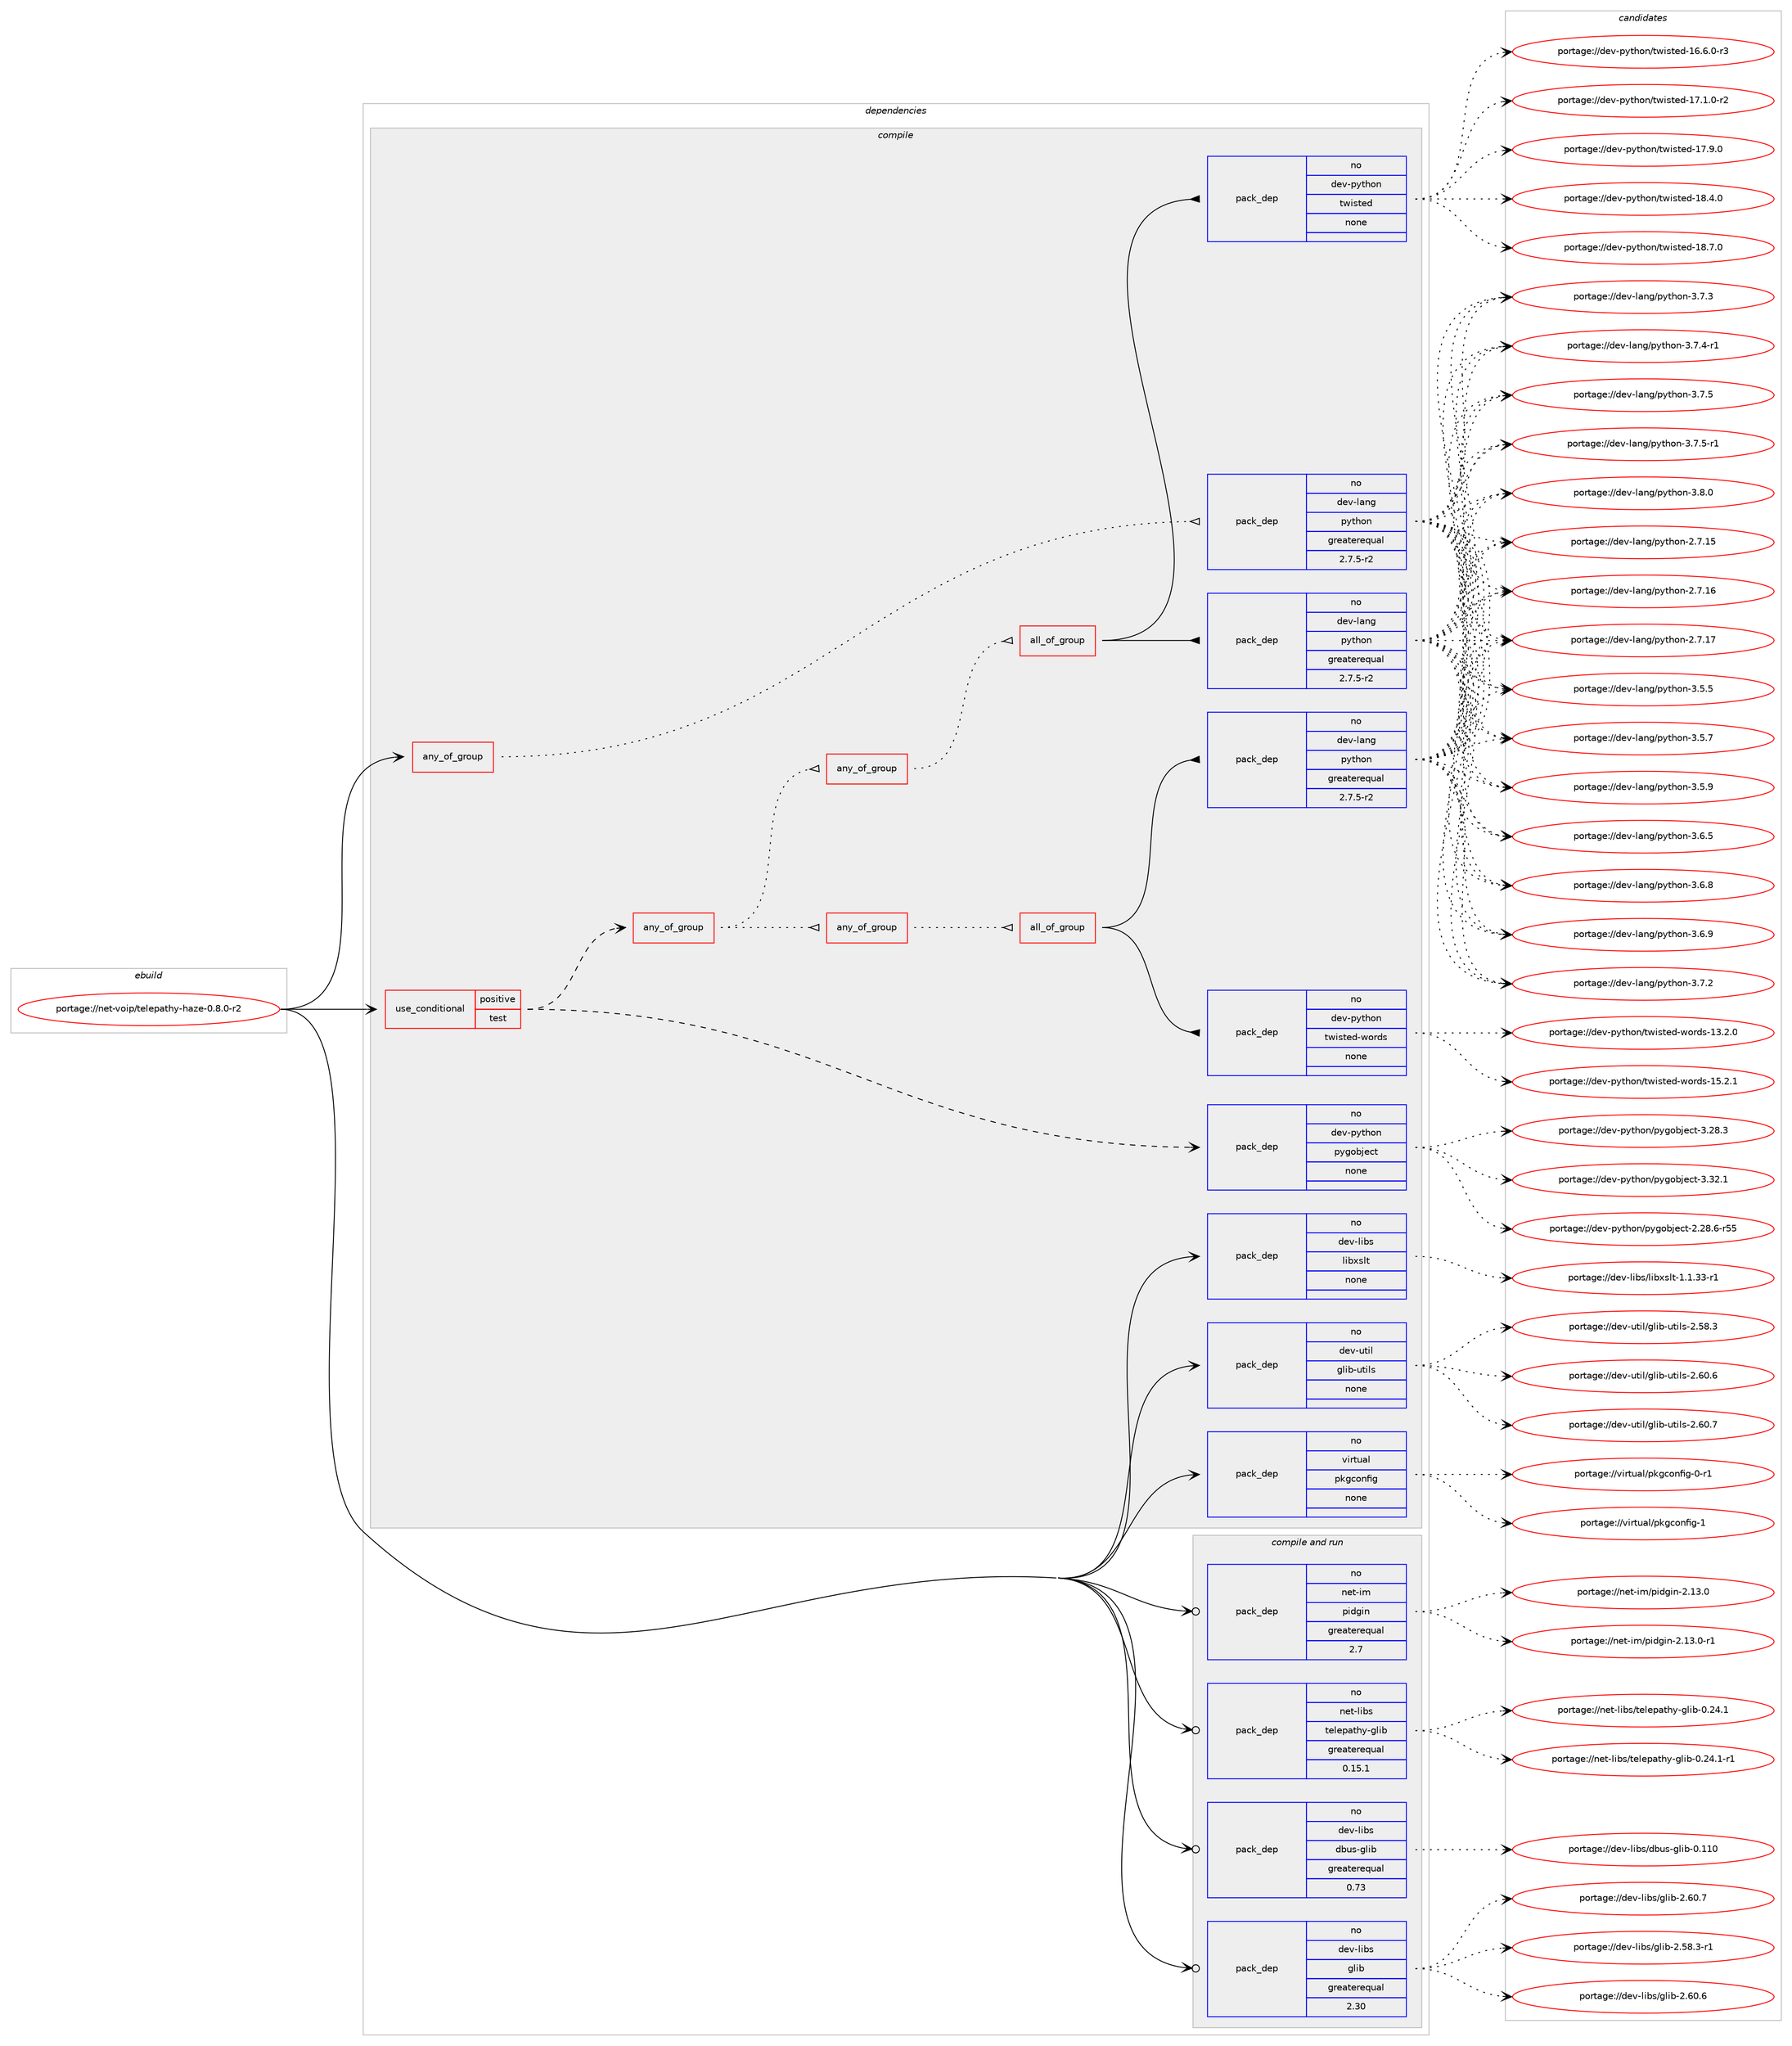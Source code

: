 digraph prolog {

# *************
# Graph options
# *************

newrank=true;
concentrate=true;
compound=true;
graph [rankdir=LR,fontname=Helvetica,fontsize=10,ranksep=1.5];#, ranksep=2.5, nodesep=0.2];
edge  [arrowhead=vee];
node  [fontname=Helvetica,fontsize=10];

# **********
# The ebuild
# **********

subgraph cluster_leftcol {
color=gray;
rank=same;
label=<<i>ebuild</i>>;
id [label="portage://net-voip/telepathy-haze-0.8.0-r2", color=red, width=4, href="../net-voip/telepathy-haze-0.8.0-r2.svg"];
}

# ****************
# The dependencies
# ****************

subgraph cluster_midcol {
color=gray;
label=<<i>dependencies</i>>;
subgraph cluster_compile {
fillcolor="#eeeeee";
style=filled;
label=<<i>compile</i>>;
subgraph any6162 {
dependency375421 [label=<<TABLE BORDER="0" CELLBORDER="1" CELLSPACING="0" CELLPADDING="4"><TR><TD CELLPADDING="10">any_of_group</TD></TR></TABLE>>, shape=none, color=red];subgraph pack275178 {
dependency375422 [label=<<TABLE BORDER="0" CELLBORDER="1" CELLSPACING="0" CELLPADDING="4" WIDTH="220"><TR><TD ROWSPAN="6" CELLPADDING="30">pack_dep</TD></TR><TR><TD WIDTH="110">no</TD></TR><TR><TD>dev-lang</TD></TR><TR><TD>python</TD></TR><TR><TD>greaterequal</TD></TR><TR><TD>2.7.5-r2</TD></TR></TABLE>>, shape=none, color=blue];
}
dependency375421:e -> dependency375422:w [weight=20,style="dotted",arrowhead="oinv"];
}
id:e -> dependency375421:w [weight=20,style="solid",arrowhead="vee"];
subgraph cond93886 {
dependency375423 [label=<<TABLE BORDER="0" CELLBORDER="1" CELLSPACING="0" CELLPADDING="4"><TR><TD ROWSPAN="3" CELLPADDING="10">use_conditional</TD></TR><TR><TD>positive</TD></TR><TR><TD>test</TD></TR></TABLE>>, shape=none, color=red];
subgraph pack275179 {
dependency375424 [label=<<TABLE BORDER="0" CELLBORDER="1" CELLSPACING="0" CELLPADDING="4" WIDTH="220"><TR><TD ROWSPAN="6" CELLPADDING="30">pack_dep</TD></TR><TR><TD WIDTH="110">no</TD></TR><TR><TD>dev-python</TD></TR><TR><TD>pygobject</TD></TR><TR><TD>none</TD></TR><TR><TD></TD></TR></TABLE>>, shape=none, color=blue];
}
dependency375423:e -> dependency375424:w [weight=20,style="dashed",arrowhead="vee"];
subgraph any6163 {
dependency375425 [label=<<TABLE BORDER="0" CELLBORDER="1" CELLSPACING="0" CELLPADDING="4"><TR><TD CELLPADDING="10">any_of_group</TD></TR></TABLE>>, shape=none, color=red];subgraph any6164 {
dependency375426 [label=<<TABLE BORDER="0" CELLBORDER="1" CELLSPACING="0" CELLPADDING="4"><TR><TD CELLPADDING="10">any_of_group</TD></TR></TABLE>>, shape=none, color=red];subgraph all198 {
dependency375427 [label=<<TABLE BORDER="0" CELLBORDER="1" CELLSPACING="0" CELLPADDING="4"><TR><TD CELLPADDING="10">all_of_group</TD></TR></TABLE>>, shape=none, color=red];subgraph pack275180 {
dependency375428 [label=<<TABLE BORDER="0" CELLBORDER="1" CELLSPACING="0" CELLPADDING="4" WIDTH="220"><TR><TD ROWSPAN="6" CELLPADDING="30">pack_dep</TD></TR><TR><TD WIDTH="110">no</TD></TR><TR><TD>dev-lang</TD></TR><TR><TD>python</TD></TR><TR><TD>greaterequal</TD></TR><TR><TD>2.7.5-r2</TD></TR></TABLE>>, shape=none, color=blue];
}
dependency375427:e -> dependency375428:w [weight=20,style="solid",arrowhead="inv"];
subgraph pack275181 {
dependency375429 [label=<<TABLE BORDER="0" CELLBORDER="1" CELLSPACING="0" CELLPADDING="4" WIDTH="220"><TR><TD ROWSPAN="6" CELLPADDING="30">pack_dep</TD></TR><TR><TD WIDTH="110">no</TD></TR><TR><TD>dev-python</TD></TR><TR><TD>twisted</TD></TR><TR><TD>none</TD></TR><TR><TD></TD></TR></TABLE>>, shape=none, color=blue];
}
dependency375427:e -> dependency375429:w [weight=20,style="solid",arrowhead="inv"];
}
dependency375426:e -> dependency375427:w [weight=20,style="dotted",arrowhead="oinv"];
}
dependency375425:e -> dependency375426:w [weight=20,style="dotted",arrowhead="oinv"];
subgraph any6165 {
dependency375430 [label=<<TABLE BORDER="0" CELLBORDER="1" CELLSPACING="0" CELLPADDING="4"><TR><TD CELLPADDING="10">any_of_group</TD></TR></TABLE>>, shape=none, color=red];subgraph all199 {
dependency375431 [label=<<TABLE BORDER="0" CELLBORDER="1" CELLSPACING="0" CELLPADDING="4"><TR><TD CELLPADDING="10">all_of_group</TD></TR></TABLE>>, shape=none, color=red];subgraph pack275182 {
dependency375432 [label=<<TABLE BORDER="0" CELLBORDER="1" CELLSPACING="0" CELLPADDING="4" WIDTH="220"><TR><TD ROWSPAN="6" CELLPADDING="30">pack_dep</TD></TR><TR><TD WIDTH="110">no</TD></TR><TR><TD>dev-lang</TD></TR><TR><TD>python</TD></TR><TR><TD>greaterequal</TD></TR><TR><TD>2.7.5-r2</TD></TR></TABLE>>, shape=none, color=blue];
}
dependency375431:e -> dependency375432:w [weight=20,style="solid",arrowhead="inv"];
subgraph pack275183 {
dependency375433 [label=<<TABLE BORDER="0" CELLBORDER="1" CELLSPACING="0" CELLPADDING="4" WIDTH="220"><TR><TD ROWSPAN="6" CELLPADDING="30">pack_dep</TD></TR><TR><TD WIDTH="110">no</TD></TR><TR><TD>dev-python</TD></TR><TR><TD>twisted-words</TD></TR><TR><TD>none</TD></TR><TR><TD></TD></TR></TABLE>>, shape=none, color=blue];
}
dependency375431:e -> dependency375433:w [weight=20,style="solid",arrowhead="inv"];
}
dependency375430:e -> dependency375431:w [weight=20,style="dotted",arrowhead="oinv"];
}
dependency375425:e -> dependency375430:w [weight=20,style="dotted",arrowhead="oinv"];
}
dependency375423:e -> dependency375425:w [weight=20,style="dashed",arrowhead="vee"];
}
id:e -> dependency375423:w [weight=20,style="solid",arrowhead="vee"];
subgraph pack275184 {
dependency375434 [label=<<TABLE BORDER="0" CELLBORDER="1" CELLSPACING="0" CELLPADDING="4" WIDTH="220"><TR><TD ROWSPAN="6" CELLPADDING="30">pack_dep</TD></TR><TR><TD WIDTH="110">no</TD></TR><TR><TD>dev-libs</TD></TR><TR><TD>libxslt</TD></TR><TR><TD>none</TD></TR><TR><TD></TD></TR></TABLE>>, shape=none, color=blue];
}
id:e -> dependency375434:w [weight=20,style="solid",arrowhead="vee"];
subgraph pack275185 {
dependency375435 [label=<<TABLE BORDER="0" CELLBORDER="1" CELLSPACING="0" CELLPADDING="4" WIDTH="220"><TR><TD ROWSPAN="6" CELLPADDING="30">pack_dep</TD></TR><TR><TD WIDTH="110">no</TD></TR><TR><TD>dev-util</TD></TR><TR><TD>glib-utils</TD></TR><TR><TD>none</TD></TR><TR><TD></TD></TR></TABLE>>, shape=none, color=blue];
}
id:e -> dependency375435:w [weight=20,style="solid",arrowhead="vee"];
subgraph pack275186 {
dependency375436 [label=<<TABLE BORDER="0" CELLBORDER="1" CELLSPACING="0" CELLPADDING="4" WIDTH="220"><TR><TD ROWSPAN="6" CELLPADDING="30">pack_dep</TD></TR><TR><TD WIDTH="110">no</TD></TR><TR><TD>virtual</TD></TR><TR><TD>pkgconfig</TD></TR><TR><TD>none</TD></TR><TR><TD></TD></TR></TABLE>>, shape=none, color=blue];
}
id:e -> dependency375436:w [weight=20,style="solid",arrowhead="vee"];
}
subgraph cluster_compileandrun {
fillcolor="#eeeeee";
style=filled;
label=<<i>compile and run</i>>;
subgraph pack275187 {
dependency375437 [label=<<TABLE BORDER="0" CELLBORDER="1" CELLSPACING="0" CELLPADDING="4" WIDTH="220"><TR><TD ROWSPAN="6" CELLPADDING="30">pack_dep</TD></TR><TR><TD WIDTH="110">no</TD></TR><TR><TD>dev-libs</TD></TR><TR><TD>dbus-glib</TD></TR><TR><TD>greaterequal</TD></TR><TR><TD>0.73</TD></TR></TABLE>>, shape=none, color=blue];
}
id:e -> dependency375437:w [weight=20,style="solid",arrowhead="odotvee"];
subgraph pack275188 {
dependency375438 [label=<<TABLE BORDER="0" CELLBORDER="1" CELLSPACING="0" CELLPADDING="4" WIDTH="220"><TR><TD ROWSPAN="6" CELLPADDING="30">pack_dep</TD></TR><TR><TD WIDTH="110">no</TD></TR><TR><TD>dev-libs</TD></TR><TR><TD>glib</TD></TR><TR><TD>greaterequal</TD></TR><TR><TD>2.30</TD></TR></TABLE>>, shape=none, color=blue];
}
id:e -> dependency375438:w [weight=20,style="solid",arrowhead="odotvee"];
subgraph pack275189 {
dependency375439 [label=<<TABLE BORDER="0" CELLBORDER="1" CELLSPACING="0" CELLPADDING="4" WIDTH="220"><TR><TD ROWSPAN="6" CELLPADDING="30">pack_dep</TD></TR><TR><TD WIDTH="110">no</TD></TR><TR><TD>net-im</TD></TR><TR><TD>pidgin</TD></TR><TR><TD>greaterequal</TD></TR><TR><TD>2.7</TD></TR></TABLE>>, shape=none, color=blue];
}
id:e -> dependency375439:w [weight=20,style="solid",arrowhead="odotvee"];
subgraph pack275190 {
dependency375440 [label=<<TABLE BORDER="0" CELLBORDER="1" CELLSPACING="0" CELLPADDING="4" WIDTH="220"><TR><TD ROWSPAN="6" CELLPADDING="30">pack_dep</TD></TR><TR><TD WIDTH="110">no</TD></TR><TR><TD>net-libs</TD></TR><TR><TD>telepathy-glib</TD></TR><TR><TD>greaterequal</TD></TR><TR><TD>0.15.1</TD></TR></TABLE>>, shape=none, color=blue];
}
id:e -> dependency375440:w [weight=20,style="solid",arrowhead="odotvee"];
}
subgraph cluster_run {
fillcolor="#eeeeee";
style=filled;
label=<<i>run</i>>;
}
}

# **************
# The candidates
# **************

subgraph cluster_choices {
rank=same;
color=gray;
label=<<i>candidates</i>>;

subgraph choice275178 {
color=black;
nodesep=1;
choiceportage10010111845108971101034711212111610411111045504655464953 [label="portage://dev-lang/python-2.7.15", color=red, width=4,href="../dev-lang/python-2.7.15.svg"];
choiceportage10010111845108971101034711212111610411111045504655464954 [label="portage://dev-lang/python-2.7.16", color=red, width=4,href="../dev-lang/python-2.7.16.svg"];
choiceportage10010111845108971101034711212111610411111045504655464955 [label="portage://dev-lang/python-2.7.17", color=red, width=4,href="../dev-lang/python-2.7.17.svg"];
choiceportage100101118451089711010347112121116104111110455146534653 [label="portage://dev-lang/python-3.5.5", color=red, width=4,href="../dev-lang/python-3.5.5.svg"];
choiceportage100101118451089711010347112121116104111110455146534655 [label="portage://dev-lang/python-3.5.7", color=red, width=4,href="../dev-lang/python-3.5.7.svg"];
choiceportage100101118451089711010347112121116104111110455146534657 [label="portage://dev-lang/python-3.5.9", color=red, width=4,href="../dev-lang/python-3.5.9.svg"];
choiceportage100101118451089711010347112121116104111110455146544653 [label="portage://dev-lang/python-3.6.5", color=red, width=4,href="../dev-lang/python-3.6.5.svg"];
choiceportage100101118451089711010347112121116104111110455146544656 [label="portage://dev-lang/python-3.6.8", color=red, width=4,href="../dev-lang/python-3.6.8.svg"];
choiceportage100101118451089711010347112121116104111110455146544657 [label="portage://dev-lang/python-3.6.9", color=red, width=4,href="../dev-lang/python-3.6.9.svg"];
choiceportage100101118451089711010347112121116104111110455146554650 [label="portage://dev-lang/python-3.7.2", color=red, width=4,href="../dev-lang/python-3.7.2.svg"];
choiceportage100101118451089711010347112121116104111110455146554651 [label="portage://dev-lang/python-3.7.3", color=red, width=4,href="../dev-lang/python-3.7.3.svg"];
choiceportage1001011184510897110103471121211161041111104551465546524511449 [label="portage://dev-lang/python-3.7.4-r1", color=red, width=4,href="../dev-lang/python-3.7.4-r1.svg"];
choiceportage100101118451089711010347112121116104111110455146554653 [label="portage://dev-lang/python-3.7.5", color=red, width=4,href="../dev-lang/python-3.7.5.svg"];
choiceportage1001011184510897110103471121211161041111104551465546534511449 [label="portage://dev-lang/python-3.7.5-r1", color=red, width=4,href="../dev-lang/python-3.7.5-r1.svg"];
choiceportage100101118451089711010347112121116104111110455146564648 [label="portage://dev-lang/python-3.8.0", color=red, width=4,href="../dev-lang/python-3.8.0.svg"];
dependency375422:e -> choiceportage10010111845108971101034711212111610411111045504655464953:w [style=dotted,weight="100"];
dependency375422:e -> choiceportage10010111845108971101034711212111610411111045504655464954:w [style=dotted,weight="100"];
dependency375422:e -> choiceportage10010111845108971101034711212111610411111045504655464955:w [style=dotted,weight="100"];
dependency375422:e -> choiceportage100101118451089711010347112121116104111110455146534653:w [style=dotted,weight="100"];
dependency375422:e -> choiceportage100101118451089711010347112121116104111110455146534655:w [style=dotted,weight="100"];
dependency375422:e -> choiceportage100101118451089711010347112121116104111110455146534657:w [style=dotted,weight="100"];
dependency375422:e -> choiceportage100101118451089711010347112121116104111110455146544653:w [style=dotted,weight="100"];
dependency375422:e -> choiceportage100101118451089711010347112121116104111110455146544656:w [style=dotted,weight="100"];
dependency375422:e -> choiceportage100101118451089711010347112121116104111110455146544657:w [style=dotted,weight="100"];
dependency375422:e -> choiceportage100101118451089711010347112121116104111110455146554650:w [style=dotted,weight="100"];
dependency375422:e -> choiceportage100101118451089711010347112121116104111110455146554651:w [style=dotted,weight="100"];
dependency375422:e -> choiceportage1001011184510897110103471121211161041111104551465546524511449:w [style=dotted,weight="100"];
dependency375422:e -> choiceportage100101118451089711010347112121116104111110455146554653:w [style=dotted,weight="100"];
dependency375422:e -> choiceportage1001011184510897110103471121211161041111104551465546534511449:w [style=dotted,weight="100"];
dependency375422:e -> choiceportage100101118451089711010347112121116104111110455146564648:w [style=dotted,weight="100"];
}
subgraph choice275179 {
color=black;
nodesep=1;
choiceportage1001011184511212111610411111047112121103111981061019911645504650564654451145353 [label="portage://dev-python/pygobject-2.28.6-r55", color=red, width=4,href="../dev-python/pygobject-2.28.6-r55.svg"];
choiceportage1001011184511212111610411111047112121103111981061019911645514650564651 [label="portage://dev-python/pygobject-3.28.3", color=red, width=4,href="../dev-python/pygobject-3.28.3.svg"];
choiceportage1001011184511212111610411111047112121103111981061019911645514651504649 [label="portage://dev-python/pygobject-3.32.1", color=red, width=4,href="../dev-python/pygobject-3.32.1.svg"];
dependency375424:e -> choiceportage1001011184511212111610411111047112121103111981061019911645504650564654451145353:w [style=dotted,weight="100"];
dependency375424:e -> choiceportage1001011184511212111610411111047112121103111981061019911645514650564651:w [style=dotted,weight="100"];
dependency375424:e -> choiceportage1001011184511212111610411111047112121103111981061019911645514651504649:w [style=dotted,weight="100"];
}
subgraph choice275180 {
color=black;
nodesep=1;
choiceportage10010111845108971101034711212111610411111045504655464953 [label="portage://dev-lang/python-2.7.15", color=red, width=4,href="../dev-lang/python-2.7.15.svg"];
choiceportage10010111845108971101034711212111610411111045504655464954 [label="portage://dev-lang/python-2.7.16", color=red, width=4,href="../dev-lang/python-2.7.16.svg"];
choiceportage10010111845108971101034711212111610411111045504655464955 [label="portage://dev-lang/python-2.7.17", color=red, width=4,href="../dev-lang/python-2.7.17.svg"];
choiceportage100101118451089711010347112121116104111110455146534653 [label="portage://dev-lang/python-3.5.5", color=red, width=4,href="../dev-lang/python-3.5.5.svg"];
choiceportage100101118451089711010347112121116104111110455146534655 [label="portage://dev-lang/python-3.5.7", color=red, width=4,href="../dev-lang/python-3.5.7.svg"];
choiceportage100101118451089711010347112121116104111110455146534657 [label="portage://dev-lang/python-3.5.9", color=red, width=4,href="../dev-lang/python-3.5.9.svg"];
choiceportage100101118451089711010347112121116104111110455146544653 [label="portage://dev-lang/python-3.6.5", color=red, width=4,href="../dev-lang/python-3.6.5.svg"];
choiceportage100101118451089711010347112121116104111110455146544656 [label="portage://dev-lang/python-3.6.8", color=red, width=4,href="../dev-lang/python-3.6.8.svg"];
choiceportage100101118451089711010347112121116104111110455146544657 [label="portage://dev-lang/python-3.6.9", color=red, width=4,href="../dev-lang/python-3.6.9.svg"];
choiceportage100101118451089711010347112121116104111110455146554650 [label="portage://dev-lang/python-3.7.2", color=red, width=4,href="../dev-lang/python-3.7.2.svg"];
choiceportage100101118451089711010347112121116104111110455146554651 [label="portage://dev-lang/python-3.7.3", color=red, width=4,href="../dev-lang/python-3.7.3.svg"];
choiceportage1001011184510897110103471121211161041111104551465546524511449 [label="portage://dev-lang/python-3.7.4-r1", color=red, width=4,href="../dev-lang/python-3.7.4-r1.svg"];
choiceportage100101118451089711010347112121116104111110455146554653 [label="portage://dev-lang/python-3.7.5", color=red, width=4,href="../dev-lang/python-3.7.5.svg"];
choiceportage1001011184510897110103471121211161041111104551465546534511449 [label="portage://dev-lang/python-3.7.5-r1", color=red, width=4,href="../dev-lang/python-3.7.5-r1.svg"];
choiceportage100101118451089711010347112121116104111110455146564648 [label="portage://dev-lang/python-3.8.0", color=red, width=4,href="../dev-lang/python-3.8.0.svg"];
dependency375428:e -> choiceportage10010111845108971101034711212111610411111045504655464953:w [style=dotted,weight="100"];
dependency375428:e -> choiceportage10010111845108971101034711212111610411111045504655464954:w [style=dotted,weight="100"];
dependency375428:e -> choiceportage10010111845108971101034711212111610411111045504655464955:w [style=dotted,weight="100"];
dependency375428:e -> choiceportage100101118451089711010347112121116104111110455146534653:w [style=dotted,weight="100"];
dependency375428:e -> choiceportage100101118451089711010347112121116104111110455146534655:w [style=dotted,weight="100"];
dependency375428:e -> choiceportage100101118451089711010347112121116104111110455146534657:w [style=dotted,weight="100"];
dependency375428:e -> choiceportage100101118451089711010347112121116104111110455146544653:w [style=dotted,weight="100"];
dependency375428:e -> choiceportage100101118451089711010347112121116104111110455146544656:w [style=dotted,weight="100"];
dependency375428:e -> choiceportage100101118451089711010347112121116104111110455146544657:w [style=dotted,weight="100"];
dependency375428:e -> choiceportage100101118451089711010347112121116104111110455146554650:w [style=dotted,weight="100"];
dependency375428:e -> choiceportage100101118451089711010347112121116104111110455146554651:w [style=dotted,weight="100"];
dependency375428:e -> choiceportage1001011184510897110103471121211161041111104551465546524511449:w [style=dotted,weight="100"];
dependency375428:e -> choiceportage100101118451089711010347112121116104111110455146554653:w [style=dotted,weight="100"];
dependency375428:e -> choiceportage1001011184510897110103471121211161041111104551465546534511449:w [style=dotted,weight="100"];
dependency375428:e -> choiceportage100101118451089711010347112121116104111110455146564648:w [style=dotted,weight="100"];
}
subgraph choice275181 {
color=black;
nodesep=1;
choiceportage1001011184511212111610411111047116119105115116101100454954465446484511451 [label="portage://dev-python/twisted-16.6.0-r3", color=red, width=4,href="../dev-python/twisted-16.6.0-r3.svg"];
choiceportage1001011184511212111610411111047116119105115116101100454955464946484511450 [label="portage://dev-python/twisted-17.1.0-r2", color=red, width=4,href="../dev-python/twisted-17.1.0-r2.svg"];
choiceportage100101118451121211161041111104711611910511511610110045495546574648 [label="portage://dev-python/twisted-17.9.0", color=red, width=4,href="../dev-python/twisted-17.9.0.svg"];
choiceportage100101118451121211161041111104711611910511511610110045495646524648 [label="portage://dev-python/twisted-18.4.0", color=red, width=4,href="../dev-python/twisted-18.4.0.svg"];
choiceportage100101118451121211161041111104711611910511511610110045495646554648 [label="portage://dev-python/twisted-18.7.0", color=red, width=4,href="../dev-python/twisted-18.7.0.svg"];
dependency375429:e -> choiceportage1001011184511212111610411111047116119105115116101100454954465446484511451:w [style=dotted,weight="100"];
dependency375429:e -> choiceportage1001011184511212111610411111047116119105115116101100454955464946484511450:w [style=dotted,weight="100"];
dependency375429:e -> choiceportage100101118451121211161041111104711611910511511610110045495546574648:w [style=dotted,weight="100"];
dependency375429:e -> choiceportage100101118451121211161041111104711611910511511610110045495646524648:w [style=dotted,weight="100"];
dependency375429:e -> choiceportage100101118451121211161041111104711611910511511610110045495646554648:w [style=dotted,weight="100"];
}
subgraph choice275182 {
color=black;
nodesep=1;
choiceportage10010111845108971101034711212111610411111045504655464953 [label="portage://dev-lang/python-2.7.15", color=red, width=4,href="../dev-lang/python-2.7.15.svg"];
choiceportage10010111845108971101034711212111610411111045504655464954 [label="portage://dev-lang/python-2.7.16", color=red, width=4,href="../dev-lang/python-2.7.16.svg"];
choiceportage10010111845108971101034711212111610411111045504655464955 [label="portage://dev-lang/python-2.7.17", color=red, width=4,href="../dev-lang/python-2.7.17.svg"];
choiceportage100101118451089711010347112121116104111110455146534653 [label="portage://dev-lang/python-3.5.5", color=red, width=4,href="../dev-lang/python-3.5.5.svg"];
choiceportage100101118451089711010347112121116104111110455146534655 [label="portage://dev-lang/python-3.5.7", color=red, width=4,href="../dev-lang/python-3.5.7.svg"];
choiceportage100101118451089711010347112121116104111110455146534657 [label="portage://dev-lang/python-3.5.9", color=red, width=4,href="../dev-lang/python-3.5.9.svg"];
choiceportage100101118451089711010347112121116104111110455146544653 [label="portage://dev-lang/python-3.6.5", color=red, width=4,href="../dev-lang/python-3.6.5.svg"];
choiceportage100101118451089711010347112121116104111110455146544656 [label="portage://dev-lang/python-3.6.8", color=red, width=4,href="../dev-lang/python-3.6.8.svg"];
choiceportage100101118451089711010347112121116104111110455146544657 [label="portage://dev-lang/python-3.6.9", color=red, width=4,href="../dev-lang/python-3.6.9.svg"];
choiceportage100101118451089711010347112121116104111110455146554650 [label="portage://dev-lang/python-3.7.2", color=red, width=4,href="../dev-lang/python-3.7.2.svg"];
choiceportage100101118451089711010347112121116104111110455146554651 [label="portage://dev-lang/python-3.7.3", color=red, width=4,href="../dev-lang/python-3.7.3.svg"];
choiceportage1001011184510897110103471121211161041111104551465546524511449 [label="portage://dev-lang/python-3.7.4-r1", color=red, width=4,href="../dev-lang/python-3.7.4-r1.svg"];
choiceportage100101118451089711010347112121116104111110455146554653 [label="portage://dev-lang/python-3.7.5", color=red, width=4,href="../dev-lang/python-3.7.5.svg"];
choiceportage1001011184510897110103471121211161041111104551465546534511449 [label="portage://dev-lang/python-3.7.5-r1", color=red, width=4,href="../dev-lang/python-3.7.5-r1.svg"];
choiceportage100101118451089711010347112121116104111110455146564648 [label="portage://dev-lang/python-3.8.0", color=red, width=4,href="../dev-lang/python-3.8.0.svg"];
dependency375432:e -> choiceportage10010111845108971101034711212111610411111045504655464953:w [style=dotted,weight="100"];
dependency375432:e -> choiceportage10010111845108971101034711212111610411111045504655464954:w [style=dotted,weight="100"];
dependency375432:e -> choiceportage10010111845108971101034711212111610411111045504655464955:w [style=dotted,weight="100"];
dependency375432:e -> choiceportage100101118451089711010347112121116104111110455146534653:w [style=dotted,weight="100"];
dependency375432:e -> choiceportage100101118451089711010347112121116104111110455146534655:w [style=dotted,weight="100"];
dependency375432:e -> choiceportage100101118451089711010347112121116104111110455146534657:w [style=dotted,weight="100"];
dependency375432:e -> choiceportage100101118451089711010347112121116104111110455146544653:w [style=dotted,weight="100"];
dependency375432:e -> choiceportage100101118451089711010347112121116104111110455146544656:w [style=dotted,weight="100"];
dependency375432:e -> choiceportage100101118451089711010347112121116104111110455146544657:w [style=dotted,weight="100"];
dependency375432:e -> choiceportage100101118451089711010347112121116104111110455146554650:w [style=dotted,weight="100"];
dependency375432:e -> choiceportage100101118451089711010347112121116104111110455146554651:w [style=dotted,weight="100"];
dependency375432:e -> choiceportage1001011184510897110103471121211161041111104551465546524511449:w [style=dotted,weight="100"];
dependency375432:e -> choiceportage100101118451089711010347112121116104111110455146554653:w [style=dotted,weight="100"];
dependency375432:e -> choiceportage1001011184510897110103471121211161041111104551465546534511449:w [style=dotted,weight="100"];
dependency375432:e -> choiceportage100101118451089711010347112121116104111110455146564648:w [style=dotted,weight="100"];
}
subgraph choice275183 {
color=black;
nodesep=1;
choiceportage10010111845112121116104111110471161191051151161011004511911111410011545495146504648 [label="portage://dev-python/twisted-words-13.2.0", color=red, width=4,href="../dev-python/twisted-words-13.2.0.svg"];
choiceportage10010111845112121116104111110471161191051151161011004511911111410011545495346504649 [label="portage://dev-python/twisted-words-15.2.1", color=red, width=4,href="../dev-python/twisted-words-15.2.1.svg"];
dependency375433:e -> choiceportage10010111845112121116104111110471161191051151161011004511911111410011545495146504648:w [style=dotted,weight="100"];
dependency375433:e -> choiceportage10010111845112121116104111110471161191051151161011004511911111410011545495346504649:w [style=dotted,weight="100"];
}
subgraph choice275184 {
color=black;
nodesep=1;
choiceportage10010111845108105981154710810598120115108116454946494651514511449 [label="portage://dev-libs/libxslt-1.1.33-r1", color=red, width=4,href="../dev-libs/libxslt-1.1.33-r1.svg"];
dependency375434:e -> choiceportage10010111845108105981154710810598120115108116454946494651514511449:w [style=dotted,weight="100"];
}
subgraph choice275185 {
color=black;
nodesep=1;
choiceportage1001011184511711610510847103108105984511711610510811545504653564651 [label="portage://dev-util/glib-utils-2.58.3", color=red, width=4,href="../dev-util/glib-utils-2.58.3.svg"];
choiceportage1001011184511711610510847103108105984511711610510811545504654484654 [label="portage://dev-util/glib-utils-2.60.6", color=red, width=4,href="../dev-util/glib-utils-2.60.6.svg"];
choiceportage1001011184511711610510847103108105984511711610510811545504654484655 [label="portage://dev-util/glib-utils-2.60.7", color=red, width=4,href="../dev-util/glib-utils-2.60.7.svg"];
dependency375435:e -> choiceportage1001011184511711610510847103108105984511711610510811545504653564651:w [style=dotted,weight="100"];
dependency375435:e -> choiceportage1001011184511711610510847103108105984511711610510811545504654484654:w [style=dotted,weight="100"];
dependency375435:e -> choiceportage1001011184511711610510847103108105984511711610510811545504654484655:w [style=dotted,weight="100"];
}
subgraph choice275186 {
color=black;
nodesep=1;
choiceportage11810511411611797108471121071039911111010210510345484511449 [label="portage://virtual/pkgconfig-0-r1", color=red, width=4,href="../virtual/pkgconfig-0-r1.svg"];
choiceportage1181051141161179710847112107103991111101021051034549 [label="portage://virtual/pkgconfig-1", color=red, width=4,href="../virtual/pkgconfig-1.svg"];
dependency375436:e -> choiceportage11810511411611797108471121071039911111010210510345484511449:w [style=dotted,weight="100"];
dependency375436:e -> choiceportage1181051141161179710847112107103991111101021051034549:w [style=dotted,weight="100"];
}
subgraph choice275187 {
color=black;
nodesep=1;
choiceportage100101118451081059811547100981171154510310810598454846494948 [label="portage://dev-libs/dbus-glib-0.110", color=red, width=4,href="../dev-libs/dbus-glib-0.110.svg"];
dependency375437:e -> choiceportage100101118451081059811547100981171154510310810598454846494948:w [style=dotted,weight="100"];
}
subgraph choice275188 {
color=black;
nodesep=1;
choiceportage10010111845108105981154710310810598455046535646514511449 [label="portage://dev-libs/glib-2.58.3-r1", color=red, width=4,href="../dev-libs/glib-2.58.3-r1.svg"];
choiceportage1001011184510810598115471031081059845504654484654 [label="portage://dev-libs/glib-2.60.6", color=red, width=4,href="../dev-libs/glib-2.60.6.svg"];
choiceportage1001011184510810598115471031081059845504654484655 [label="portage://dev-libs/glib-2.60.7", color=red, width=4,href="../dev-libs/glib-2.60.7.svg"];
dependency375438:e -> choiceportage10010111845108105981154710310810598455046535646514511449:w [style=dotted,weight="100"];
dependency375438:e -> choiceportage1001011184510810598115471031081059845504654484654:w [style=dotted,weight="100"];
dependency375438:e -> choiceportage1001011184510810598115471031081059845504654484655:w [style=dotted,weight="100"];
}
subgraph choice275189 {
color=black;
nodesep=1;
choiceportage110101116451051094711210510010310511045504649514648 [label="portage://net-im/pidgin-2.13.0", color=red, width=4,href="../net-im/pidgin-2.13.0.svg"];
choiceportage1101011164510510947112105100103105110455046495146484511449 [label="portage://net-im/pidgin-2.13.0-r1", color=red, width=4,href="../net-im/pidgin-2.13.0-r1.svg"];
dependency375439:e -> choiceportage110101116451051094711210510010310511045504649514648:w [style=dotted,weight="100"];
dependency375439:e -> choiceportage1101011164510510947112105100103105110455046495146484511449:w [style=dotted,weight="100"];
}
subgraph choice275190 {
color=black;
nodesep=1;
choiceportage11010111645108105981154711610110810111297116104121451031081059845484650524649 [label="portage://net-libs/telepathy-glib-0.24.1", color=red, width=4,href="../net-libs/telepathy-glib-0.24.1.svg"];
choiceportage110101116451081059811547116101108101112971161041214510310810598454846505246494511449 [label="portage://net-libs/telepathy-glib-0.24.1-r1", color=red, width=4,href="../net-libs/telepathy-glib-0.24.1-r1.svg"];
dependency375440:e -> choiceportage11010111645108105981154711610110810111297116104121451031081059845484650524649:w [style=dotted,weight="100"];
dependency375440:e -> choiceportage110101116451081059811547116101108101112971161041214510310810598454846505246494511449:w [style=dotted,weight="100"];
}
}

}
